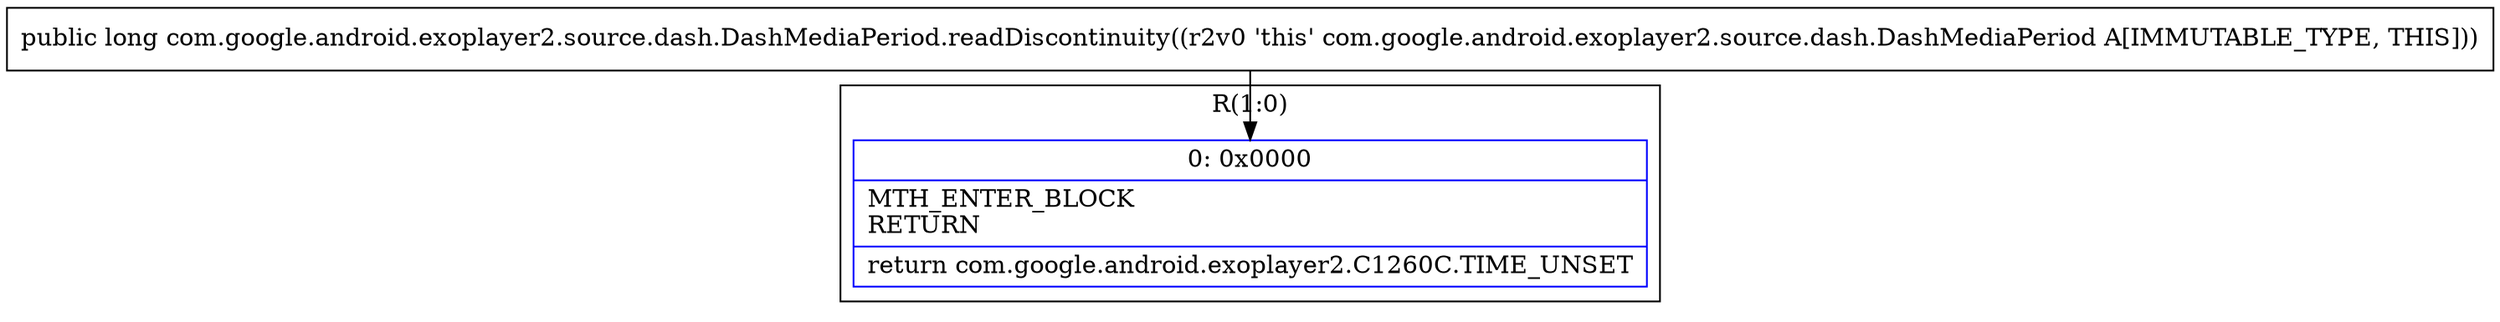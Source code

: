 digraph "CFG forcom.google.android.exoplayer2.source.dash.DashMediaPeriod.readDiscontinuity()J" {
subgraph cluster_Region_1403889917 {
label = "R(1:0)";
node [shape=record,color=blue];
Node_0 [shape=record,label="{0\:\ 0x0000|MTH_ENTER_BLOCK\lRETURN\l|return com.google.android.exoplayer2.C1260C.TIME_UNSET\l}"];
}
MethodNode[shape=record,label="{public long com.google.android.exoplayer2.source.dash.DashMediaPeriod.readDiscontinuity((r2v0 'this' com.google.android.exoplayer2.source.dash.DashMediaPeriod A[IMMUTABLE_TYPE, THIS])) }"];
MethodNode -> Node_0;
}

